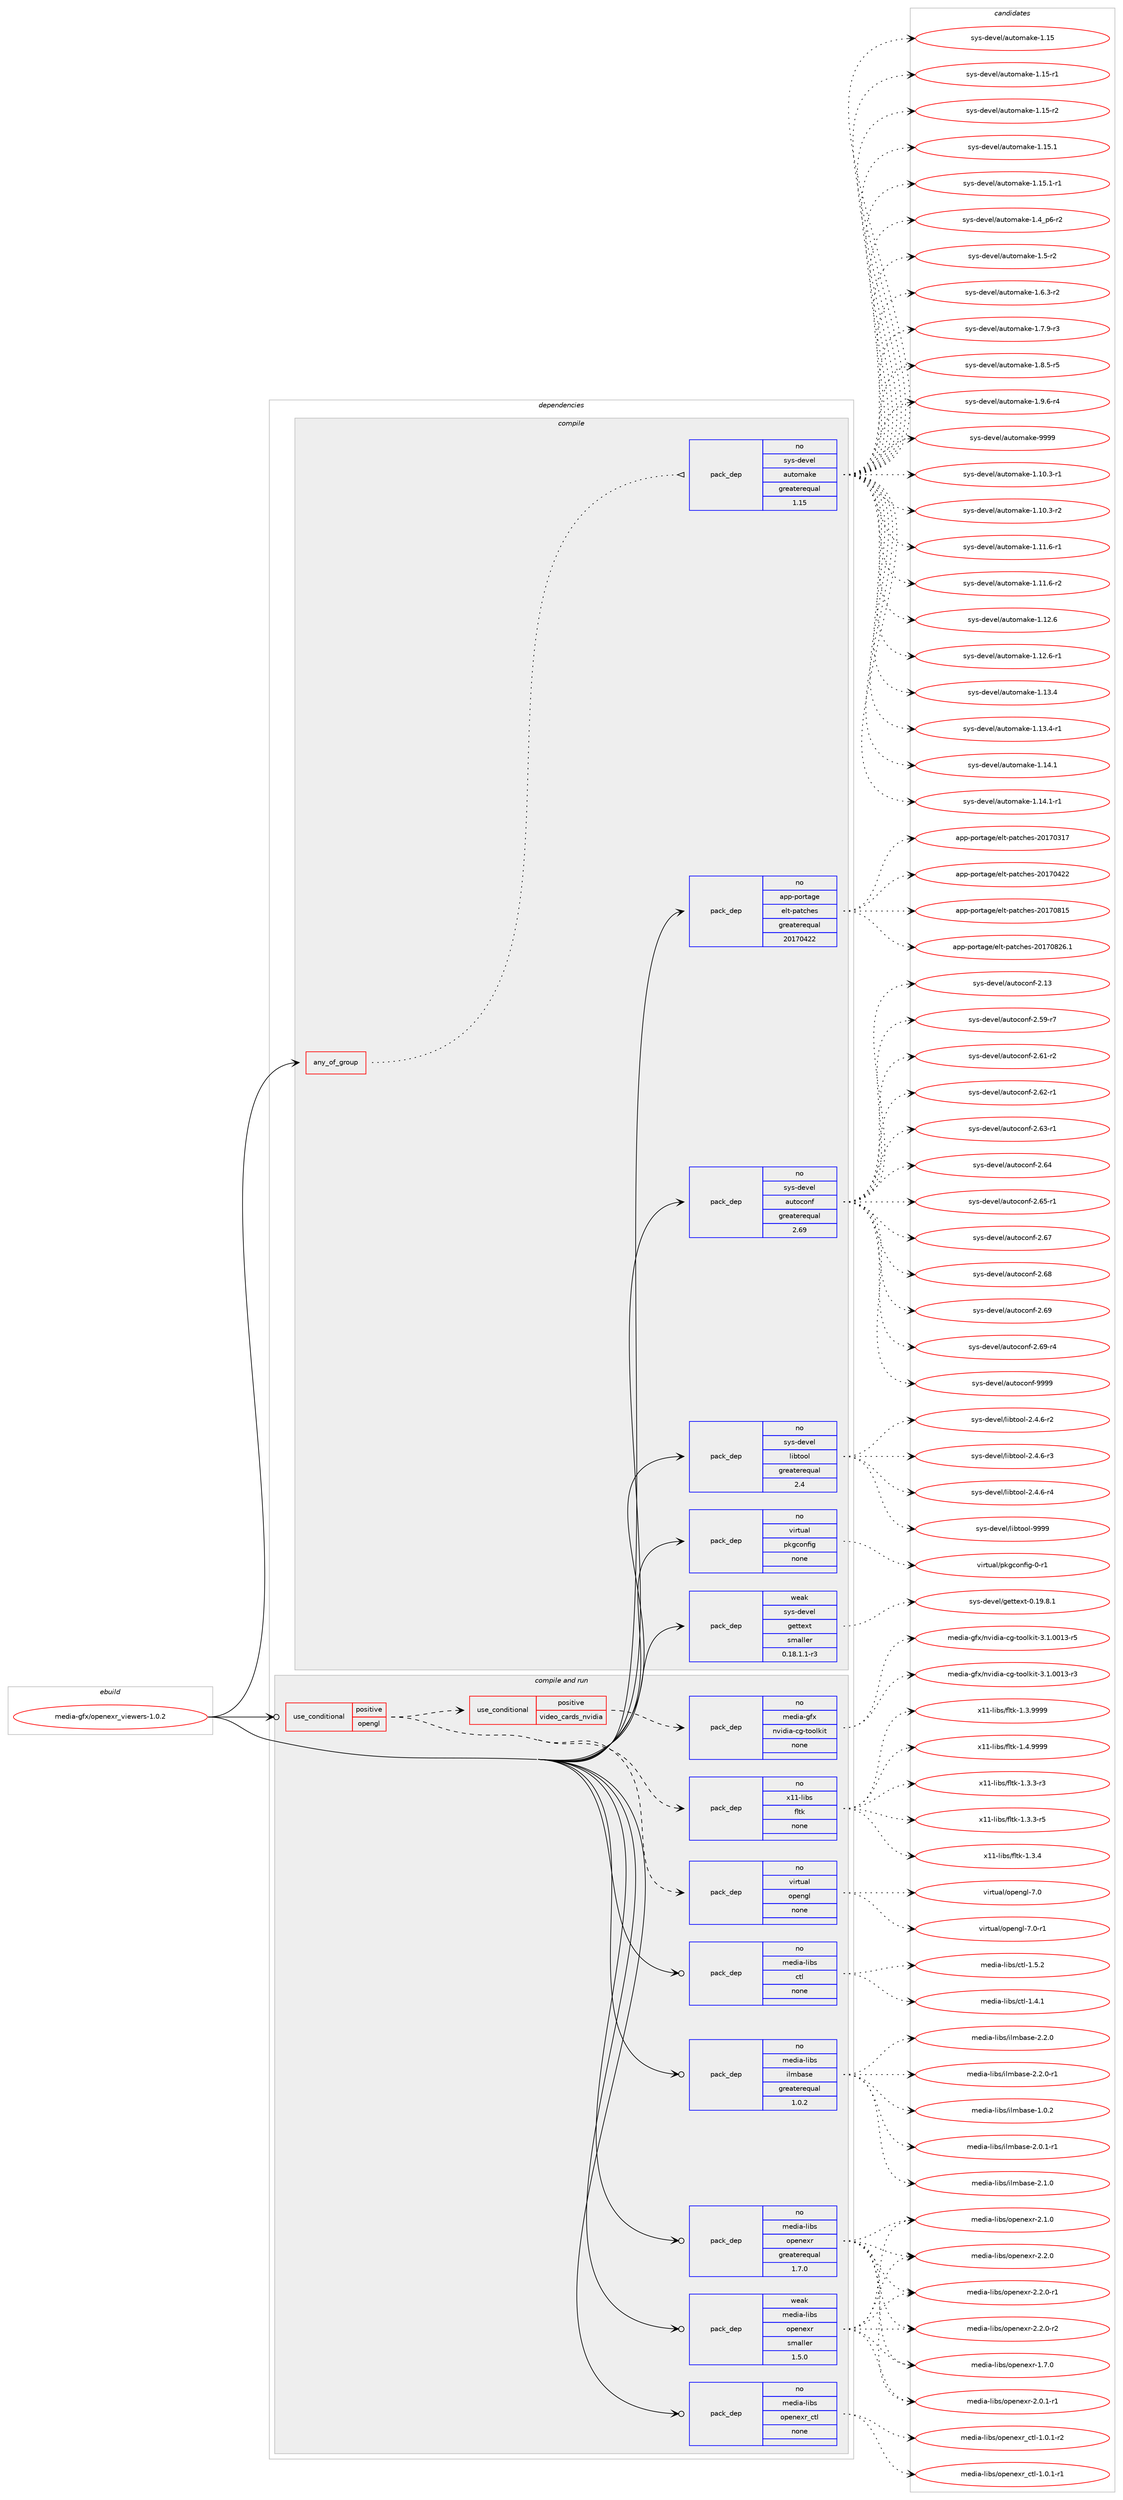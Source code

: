 digraph prolog {

# *************
# Graph options
# *************

newrank=true;
concentrate=true;
compound=true;
graph [rankdir=LR,fontname=Helvetica,fontsize=10,ranksep=1.5];#, ranksep=2.5, nodesep=0.2];
edge  [arrowhead=vee];
node  [fontname=Helvetica,fontsize=10];

# **********
# The ebuild
# **********

subgraph cluster_leftcol {
color=gray;
rank=same;
label=<<i>ebuild</i>>;
id [label="media-gfx/openexr_viewers-1.0.2", color=red, width=4, href="../media-gfx/openexr_viewers-1.0.2.svg"];
}

# ****************
# The dependencies
# ****************

subgraph cluster_midcol {
color=gray;
label=<<i>dependencies</i>>;
subgraph cluster_compile {
fillcolor="#eeeeee";
style=filled;
label=<<i>compile</i>>;
subgraph any5306 {
dependency356926 [label=<<TABLE BORDER="0" CELLBORDER="1" CELLSPACING="0" CELLPADDING="4"><TR><TD CELLPADDING="10">any_of_group</TD></TR></TABLE>>, shape=none, color=red];subgraph pack263153 {
dependency356927 [label=<<TABLE BORDER="0" CELLBORDER="1" CELLSPACING="0" CELLPADDING="4" WIDTH="220"><TR><TD ROWSPAN="6" CELLPADDING="30">pack_dep</TD></TR><TR><TD WIDTH="110">no</TD></TR><TR><TD>sys-devel</TD></TR><TR><TD>automake</TD></TR><TR><TD>greaterequal</TD></TR><TR><TD>1.15</TD></TR></TABLE>>, shape=none, color=blue];
}
dependency356926:e -> dependency356927:w [weight=20,style="dotted",arrowhead="oinv"];
}
id:e -> dependency356926:w [weight=20,style="solid",arrowhead="vee"];
subgraph pack263154 {
dependency356928 [label=<<TABLE BORDER="0" CELLBORDER="1" CELLSPACING="0" CELLPADDING="4" WIDTH="220"><TR><TD ROWSPAN="6" CELLPADDING="30">pack_dep</TD></TR><TR><TD WIDTH="110">no</TD></TR><TR><TD>app-portage</TD></TR><TR><TD>elt-patches</TD></TR><TR><TD>greaterequal</TD></TR><TR><TD>20170422</TD></TR></TABLE>>, shape=none, color=blue];
}
id:e -> dependency356928:w [weight=20,style="solid",arrowhead="vee"];
subgraph pack263155 {
dependency356929 [label=<<TABLE BORDER="0" CELLBORDER="1" CELLSPACING="0" CELLPADDING="4" WIDTH="220"><TR><TD ROWSPAN="6" CELLPADDING="30">pack_dep</TD></TR><TR><TD WIDTH="110">no</TD></TR><TR><TD>sys-devel</TD></TR><TR><TD>autoconf</TD></TR><TR><TD>greaterequal</TD></TR><TR><TD>2.69</TD></TR></TABLE>>, shape=none, color=blue];
}
id:e -> dependency356929:w [weight=20,style="solid",arrowhead="vee"];
subgraph pack263156 {
dependency356930 [label=<<TABLE BORDER="0" CELLBORDER="1" CELLSPACING="0" CELLPADDING="4" WIDTH="220"><TR><TD ROWSPAN="6" CELLPADDING="30">pack_dep</TD></TR><TR><TD WIDTH="110">no</TD></TR><TR><TD>sys-devel</TD></TR><TR><TD>libtool</TD></TR><TR><TD>greaterequal</TD></TR><TR><TD>2.4</TD></TR></TABLE>>, shape=none, color=blue];
}
id:e -> dependency356930:w [weight=20,style="solid",arrowhead="vee"];
subgraph pack263157 {
dependency356931 [label=<<TABLE BORDER="0" CELLBORDER="1" CELLSPACING="0" CELLPADDING="4" WIDTH="220"><TR><TD ROWSPAN="6" CELLPADDING="30">pack_dep</TD></TR><TR><TD WIDTH="110">no</TD></TR><TR><TD>virtual</TD></TR><TR><TD>pkgconfig</TD></TR><TR><TD>none</TD></TR><TR><TD></TD></TR></TABLE>>, shape=none, color=blue];
}
id:e -> dependency356931:w [weight=20,style="solid",arrowhead="vee"];
subgraph pack263158 {
dependency356932 [label=<<TABLE BORDER="0" CELLBORDER="1" CELLSPACING="0" CELLPADDING="4" WIDTH="220"><TR><TD ROWSPAN="6" CELLPADDING="30">pack_dep</TD></TR><TR><TD WIDTH="110">weak</TD></TR><TR><TD>sys-devel</TD></TR><TR><TD>gettext</TD></TR><TR><TD>smaller</TD></TR><TR><TD>0.18.1.1-r3</TD></TR></TABLE>>, shape=none, color=blue];
}
id:e -> dependency356932:w [weight=20,style="solid",arrowhead="vee"];
}
subgraph cluster_compileandrun {
fillcolor="#eeeeee";
style=filled;
label=<<i>compile and run</i>>;
subgraph cond88340 {
dependency356933 [label=<<TABLE BORDER="0" CELLBORDER="1" CELLSPACING="0" CELLPADDING="4"><TR><TD ROWSPAN="3" CELLPADDING="10">use_conditional</TD></TR><TR><TD>positive</TD></TR><TR><TD>opengl</TD></TR></TABLE>>, shape=none, color=red];
subgraph pack263159 {
dependency356934 [label=<<TABLE BORDER="0" CELLBORDER="1" CELLSPACING="0" CELLPADDING="4" WIDTH="220"><TR><TD ROWSPAN="6" CELLPADDING="30">pack_dep</TD></TR><TR><TD WIDTH="110">no</TD></TR><TR><TD>virtual</TD></TR><TR><TD>opengl</TD></TR><TR><TD>none</TD></TR><TR><TD></TD></TR></TABLE>>, shape=none, color=blue];
}
dependency356933:e -> dependency356934:w [weight=20,style="dashed",arrowhead="vee"];
subgraph pack263160 {
dependency356935 [label=<<TABLE BORDER="0" CELLBORDER="1" CELLSPACING="0" CELLPADDING="4" WIDTH="220"><TR><TD ROWSPAN="6" CELLPADDING="30">pack_dep</TD></TR><TR><TD WIDTH="110">no</TD></TR><TR><TD>x11-libs</TD></TR><TR><TD>fltk</TD></TR><TR><TD>none</TD></TR><TR><TD></TD></TR></TABLE>>, shape=none, color=blue];
}
dependency356933:e -> dependency356935:w [weight=20,style="dashed",arrowhead="vee"];
subgraph cond88341 {
dependency356936 [label=<<TABLE BORDER="0" CELLBORDER="1" CELLSPACING="0" CELLPADDING="4"><TR><TD ROWSPAN="3" CELLPADDING="10">use_conditional</TD></TR><TR><TD>positive</TD></TR><TR><TD>video_cards_nvidia</TD></TR></TABLE>>, shape=none, color=red];
subgraph pack263161 {
dependency356937 [label=<<TABLE BORDER="0" CELLBORDER="1" CELLSPACING="0" CELLPADDING="4" WIDTH="220"><TR><TD ROWSPAN="6" CELLPADDING="30">pack_dep</TD></TR><TR><TD WIDTH="110">no</TD></TR><TR><TD>media-gfx</TD></TR><TR><TD>nvidia-cg-toolkit</TD></TR><TR><TD>none</TD></TR><TR><TD></TD></TR></TABLE>>, shape=none, color=blue];
}
dependency356936:e -> dependency356937:w [weight=20,style="dashed",arrowhead="vee"];
}
dependency356933:e -> dependency356936:w [weight=20,style="dashed",arrowhead="vee"];
}
id:e -> dependency356933:w [weight=20,style="solid",arrowhead="odotvee"];
subgraph pack263162 {
dependency356938 [label=<<TABLE BORDER="0" CELLBORDER="1" CELLSPACING="0" CELLPADDING="4" WIDTH="220"><TR><TD ROWSPAN="6" CELLPADDING="30">pack_dep</TD></TR><TR><TD WIDTH="110">no</TD></TR><TR><TD>media-libs</TD></TR><TR><TD>ctl</TD></TR><TR><TD>none</TD></TR><TR><TD></TD></TR></TABLE>>, shape=none, color=blue];
}
id:e -> dependency356938:w [weight=20,style="solid",arrowhead="odotvee"];
subgraph pack263163 {
dependency356939 [label=<<TABLE BORDER="0" CELLBORDER="1" CELLSPACING="0" CELLPADDING="4" WIDTH="220"><TR><TD ROWSPAN="6" CELLPADDING="30">pack_dep</TD></TR><TR><TD WIDTH="110">no</TD></TR><TR><TD>media-libs</TD></TR><TR><TD>ilmbase</TD></TR><TR><TD>greaterequal</TD></TR><TR><TD>1.0.2</TD></TR></TABLE>>, shape=none, color=blue];
}
id:e -> dependency356939:w [weight=20,style="solid",arrowhead="odotvee"];
subgraph pack263164 {
dependency356940 [label=<<TABLE BORDER="0" CELLBORDER="1" CELLSPACING="0" CELLPADDING="4" WIDTH="220"><TR><TD ROWSPAN="6" CELLPADDING="30">pack_dep</TD></TR><TR><TD WIDTH="110">no</TD></TR><TR><TD>media-libs</TD></TR><TR><TD>openexr</TD></TR><TR><TD>greaterequal</TD></TR><TR><TD>1.7.0</TD></TR></TABLE>>, shape=none, color=blue];
}
id:e -> dependency356940:w [weight=20,style="solid",arrowhead="odotvee"];
subgraph pack263165 {
dependency356941 [label=<<TABLE BORDER="0" CELLBORDER="1" CELLSPACING="0" CELLPADDING="4" WIDTH="220"><TR><TD ROWSPAN="6" CELLPADDING="30">pack_dep</TD></TR><TR><TD WIDTH="110">no</TD></TR><TR><TD>media-libs</TD></TR><TR><TD>openexr_ctl</TD></TR><TR><TD>none</TD></TR><TR><TD></TD></TR></TABLE>>, shape=none, color=blue];
}
id:e -> dependency356941:w [weight=20,style="solid",arrowhead="odotvee"];
subgraph pack263166 {
dependency356942 [label=<<TABLE BORDER="0" CELLBORDER="1" CELLSPACING="0" CELLPADDING="4" WIDTH="220"><TR><TD ROWSPAN="6" CELLPADDING="30">pack_dep</TD></TR><TR><TD WIDTH="110">weak</TD></TR><TR><TD>media-libs</TD></TR><TR><TD>openexr</TD></TR><TR><TD>smaller</TD></TR><TR><TD>1.5.0</TD></TR></TABLE>>, shape=none, color=blue];
}
id:e -> dependency356942:w [weight=20,style="solid",arrowhead="odotvee"];
}
subgraph cluster_run {
fillcolor="#eeeeee";
style=filled;
label=<<i>run</i>>;
}
}

# **************
# The candidates
# **************

subgraph cluster_choices {
rank=same;
color=gray;
label=<<i>candidates</i>>;

subgraph choice263153 {
color=black;
nodesep=1;
choice11512111545100101118101108479711711611110997107101454946494846514511449 [label="sys-devel/automake-1.10.3-r1", color=red, width=4,href="../sys-devel/automake-1.10.3-r1.svg"];
choice11512111545100101118101108479711711611110997107101454946494846514511450 [label="sys-devel/automake-1.10.3-r2", color=red, width=4,href="../sys-devel/automake-1.10.3-r2.svg"];
choice11512111545100101118101108479711711611110997107101454946494946544511449 [label="sys-devel/automake-1.11.6-r1", color=red, width=4,href="../sys-devel/automake-1.11.6-r1.svg"];
choice11512111545100101118101108479711711611110997107101454946494946544511450 [label="sys-devel/automake-1.11.6-r2", color=red, width=4,href="../sys-devel/automake-1.11.6-r2.svg"];
choice1151211154510010111810110847971171161111099710710145494649504654 [label="sys-devel/automake-1.12.6", color=red, width=4,href="../sys-devel/automake-1.12.6.svg"];
choice11512111545100101118101108479711711611110997107101454946495046544511449 [label="sys-devel/automake-1.12.6-r1", color=red, width=4,href="../sys-devel/automake-1.12.6-r1.svg"];
choice1151211154510010111810110847971171161111099710710145494649514652 [label="sys-devel/automake-1.13.4", color=red, width=4,href="../sys-devel/automake-1.13.4.svg"];
choice11512111545100101118101108479711711611110997107101454946495146524511449 [label="sys-devel/automake-1.13.4-r1", color=red, width=4,href="../sys-devel/automake-1.13.4-r1.svg"];
choice1151211154510010111810110847971171161111099710710145494649524649 [label="sys-devel/automake-1.14.1", color=red, width=4,href="../sys-devel/automake-1.14.1.svg"];
choice11512111545100101118101108479711711611110997107101454946495246494511449 [label="sys-devel/automake-1.14.1-r1", color=red, width=4,href="../sys-devel/automake-1.14.1-r1.svg"];
choice115121115451001011181011084797117116111109971071014549464953 [label="sys-devel/automake-1.15", color=red, width=4,href="../sys-devel/automake-1.15.svg"];
choice1151211154510010111810110847971171161111099710710145494649534511449 [label="sys-devel/automake-1.15-r1", color=red, width=4,href="../sys-devel/automake-1.15-r1.svg"];
choice1151211154510010111810110847971171161111099710710145494649534511450 [label="sys-devel/automake-1.15-r2", color=red, width=4,href="../sys-devel/automake-1.15-r2.svg"];
choice1151211154510010111810110847971171161111099710710145494649534649 [label="sys-devel/automake-1.15.1", color=red, width=4,href="../sys-devel/automake-1.15.1.svg"];
choice11512111545100101118101108479711711611110997107101454946495346494511449 [label="sys-devel/automake-1.15.1-r1", color=red, width=4,href="../sys-devel/automake-1.15.1-r1.svg"];
choice115121115451001011181011084797117116111109971071014549465295112544511450 [label="sys-devel/automake-1.4_p6-r2", color=red, width=4,href="../sys-devel/automake-1.4_p6-r2.svg"];
choice11512111545100101118101108479711711611110997107101454946534511450 [label="sys-devel/automake-1.5-r2", color=red, width=4,href="../sys-devel/automake-1.5-r2.svg"];
choice115121115451001011181011084797117116111109971071014549465446514511450 [label="sys-devel/automake-1.6.3-r2", color=red, width=4,href="../sys-devel/automake-1.6.3-r2.svg"];
choice115121115451001011181011084797117116111109971071014549465546574511451 [label="sys-devel/automake-1.7.9-r3", color=red, width=4,href="../sys-devel/automake-1.7.9-r3.svg"];
choice115121115451001011181011084797117116111109971071014549465646534511453 [label="sys-devel/automake-1.8.5-r5", color=red, width=4,href="../sys-devel/automake-1.8.5-r5.svg"];
choice115121115451001011181011084797117116111109971071014549465746544511452 [label="sys-devel/automake-1.9.6-r4", color=red, width=4,href="../sys-devel/automake-1.9.6-r4.svg"];
choice115121115451001011181011084797117116111109971071014557575757 [label="sys-devel/automake-9999", color=red, width=4,href="../sys-devel/automake-9999.svg"];
dependency356927:e -> choice11512111545100101118101108479711711611110997107101454946494846514511449:w [style=dotted,weight="100"];
dependency356927:e -> choice11512111545100101118101108479711711611110997107101454946494846514511450:w [style=dotted,weight="100"];
dependency356927:e -> choice11512111545100101118101108479711711611110997107101454946494946544511449:w [style=dotted,weight="100"];
dependency356927:e -> choice11512111545100101118101108479711711611110997107101454946494946544511450:w [style=dotted,weight="100"];
dependency356927:e -> choice1151211154510010111810110847971171161111099710710145494649504654:w [style=dotted,weight="100"];
dependency356927:e -> choice11512111545100101118101108479711711611110997107101454946495046544511449:w [style=dotted,weight="100"];
dependency356927:e -> choice1151211154510010111810110847971171161111099710710145494649514652:w [style=dotted,weight="100"];
dependency356927:e -> choice11512111545100101118101108479711711611110997107101454946495146524511449:w [style=dotted,weight="100"];
dependency356927:e -> choice1151211154510010111810110847971171161111099710710145494649524649:w [style=dotted,weight="100"];
dependency356927:e -> choice11512111545100101118101108479711711611110997107101454946495246494511449:w [style=dotted,weight="100"];
dependency356927:e -> choice115121115451001011181011084797117116111109971071014549464953:w [style=dotted,weight="100"];
dependency356927:e -> choice1151211154510010111810110847971171161111099710710145494649534511449:w [style=dotted,weight="100"];
dependency356927:e -> choice1151211154510010111810110847971171161111099710710145494649534511450:w [style=dotted,weight="100"];
dependency356927:e -> choice1151211154510010111810110847971171161111099710710145494649534649:w [style=dotted,weight="100"];
dependency356927:e -> choice11512111545100101118101108479711711611110997107101454946495346494511449:w [style=dotted,weight="100"];
dependency356927:e -> choice115121115451001011181011084797117116111109971071014549465295112544511450:w [style=dotted,weight="100"];
dependency356927:e -> choice11512111545100101118101108479711711611110997107101454946534511450:w [style=dotted,weight="100"];
dependency356927:e -> choice115121115451001011181011084797117116111109971071014549465446514511450:w [style=dotted,weight="100"];
dependency356927:e -> choice115121115451001011181011084797117116111109971071014549465546574511451:w [style=dotted,weight="100"];
dependency356927:e -> choice115121115451001011181011084797117116111109971071014549465646534511453:w [style=dotted,weight="100"];
dependency356927:e -> choice115121115451001011181011084797117116111109971071014549465746544511452:w [style=dotted,weight="100"];
dependency356927:e -> choice115121115451001011181011084797117116111109971071014557575757:w [style=dotted,weight="100"];
}
subgraph choice263154 {
color=black;
nodesep=1;
choice97112112451121111141169710310147101108116451129711699104101115455048495548514955 [label="app-portage/elt-patches-20170317", color=red, width=4,href="../app-portage/elt-patches-20170317.svg"];
choice97112112451121111141169710310147101108116451129711699104101115455048495548525050 [label="app-portage/elt-patches-20170422", color=red, width=4,href="../app-portage/elt-patches-20170422.svg"];
choice97112112451121111141169710310147101108116451129711699104101115455048495548564953 [label="app-portage/elt-patches-20170815", color=red, width=4,href="../app-portage/elt-patches-20170815.svg"];
choice971121124511211111411697103101471011081164511297116991041011154550484955485650544649 [label="app-portage/elt-patches-20170826.1", color=red, width=4,href="../app-portage/elt-patches-20170826.1.svg"];
dependency356928:e -> choice97112112451121111141169710310147101108116451129711699104101115455048495548514955:w [style=dotted,weight="100"];
dependency356928:e -> choice97112112451121111141169710310147101108116451129711699104101115455048495548525050:w [style=dotted,weight="100"];
dependency356928:e -> choice97112112451121111141169710310147101108116451129711699104101115455048495548564953:w [style=dotted,weight="100"];
dependency356928:e -> choice971121124511211111411697103101471011081164511297116991041011154550484955485650544649:w [style=dotted,weight="100"];
}
subgraph choice263155 {
color=black;
nodesep=1;
choice115121115451001011181011084797117116111991111101024550464951 [label="sys-devel/autoconf-2.13", color=red, width=4,href="../sys-devel/autoconf-2.13.svg"];
choice1151211154510010111810110847971171161119911111010245504653574511455 [label="sys-devel/autoconf-2.59-r7", color=red, width=4,href="../sys-devel/autoconf-2.59-r7.svg"];
choice1151211154510010111810110847971171161119911111010245504654494511450 [label="sys-devel/autoconf-2.61-r2", color=red, width=4,href="../sys-devel/autoconf-2.61-r2.svg"];
choice1151211154510010111810110847971171161119911111010245504654504511449 [label="sys-devel/autoconf-2.62-r1", color=red, width=4,href="../sys-devel/autoconf-2.62-r1.svg"];
choice1151211154510010111810110847971171161119911111010245504654514511449 [label="sys-devel/autoconf-2.63-r1", color=red, width=4,href="../sys-devel/autoconf-2.63-r1.svg"];
choice115121115451001011181011084797117116111991111101024550465452 [label="sys-devel/autoconf-2.64", color=red, width=4,href="../sys-devel/autoconf-2.64.svg"];
choice1151211154510010111810110847971171161119911111010245504654534511449 [label="sys-devel/autoconf-2.65-r1", color=red, width=4,href="../sys-devel/autoconf-2.65-r1.svg"];
choice115121115451001011181011084797117116111991111101024550465455 [label="sys-devel/autoconf-2.67", color=red, width=4,href="../sys-devel/autoconf-2.67.svg"];
choice115121115451001011181011084797117116111991111101024550465456 [label="sys-devel/autoconf-2.68", color=red, width=4,href="../sys-devel/autoconf-2.68.svg"];
choice115121115451001011181011084797117116111991111101024550465457 [label="sys-devel/autoconf-2.69", color=red, width=4,href="../sys-devel/autoconf-2.69.svg"];
choice1151211154510010111810110847971171161119911111010245504654574511452 [label="sys-devel/autoconf-2.69-r4", color=red, width=4,href="../sys-devel/autoconf-2.69-r4.svg"];
choice115121115451001011181011084797117116111991111101024557575757 [label="sys-devel/autoconf-9999", color=red, width=4,href="../sys-devel/autoconf-9999.svg"];
dependency356929:e -> choice115121115451001011181011084797117116111991111101024550464951:w [style=dotted,weight="100"];
dependency356929:e -> choice1151211154510010111810110847971171161119911111010245504653574511455:w [style=dotted,weight="100"];
dependency356929:e -> choice1151211154510010111810110847971171161119911111010245504654494511450:w [style=dotted,weight="100"];
dependency356929:e -> choice1151211154510010111810110847971171161119911111010245504654504511449:w [style=dotted,weight="100"];
dependency356929:e -> choice1151211154510010111810110847971171161119911111010245504654514511449:w [style=dotted,weight="100"];
dependency356929:e -> choice115121115451001011181011084797117116111991111101024550465452:w [style=dotted,weight="100"];
dependency356929:e -> choice1151211154510010111810110847971171161119911111010245504654534511449:w [style=dotted,weight="100"];
dependency356929:e -> choice115121115451001011181011084797117116111991111101024550465455:w [style=dotted,weight="100"];
dependency356929:e -> choice115121115451001011181011084797117116111991111101024550465456:w [style=dotted,weight="100"];
dependency356929:e -> choice115121115451001011181011084797117116111991111101024550465457:w [style=dotted,weight="100"];
dependency356929:e -> choice1151211154510010111810110847971171161119911111010245504654574511452:w [style=dotted,weight="100"];
dependency356929:e -> choice115121115451001011181011084797117116111991111101024557575757:w [style=dotted,weight="100"];
}
subgraph choice263156 {
color=black;
nodesep=1;
choice1151211154510010111810110847108105981161111111084550465246544511450 [label="sys-devel/libtool-2.4.6-r2", color=red, width=4,href="../sys-devel/libtool-2.4.6-r2.svg"];
choice1151211154510010111810110847108105981161111111084550465246544511451 [label="sys-devel/libtool-2.4.6-r3", color=red, width=4,href="../sys-devel/libtool-2.4.6-r3.svg"];
choice1151211154510010111810110847108105981161111111084550465246544511452 [label="sys-devel/libtool-2.4.6-r4", color=red, width=4,href="../sys-devel/libtool-2.4.6-r4.svg"];
choice1151211154510010111810110847108105981161111111084557575757 [label="sys-devel/libtool-9999", color=red, width=4,href="../sys-devel/libtool-9999.svg"];
dependency356930:e -> choice1151211154510010111810110847108105981161111111084550465246544511450:w [style=dotted,weight="100"];
dependency356930:e -> choice1151211154510010111810110847108105981161111111084550465246544511451:w [style=dotted,weight="100"];
dependency356930:e -> choice1151211154510010111810110847108105981161111111084550465246544511452:w [style=dotted,weight="100"];
dependency356930:e -> choice1151211154510010111810110847108105981161111111084557575757:w [style=dotted,weight="100"];
}
subgraph choice263157 {
color=black;
nodesep=1;
choice11810511411611797108471121071039911111010210510345484511449 [label="virtual/pkgconfig-0-r1", color=red, width=4,href="../virtual/pkgconfig-0-r1.svg"];
dependency356931:e -> choice11810511411611797108471121071039911111010210510345484511449:w [style=dotted,weight="100"];
}
subgraph choice263158 {
color=black;
nodesep=1;
choice1151211154510010111810110847103101116116101120116454846495746564649 [label="sys-devel/gettext-0.19.8.1", color=red, width=4,href="../sys-devel/gettext-0.19.8.1.svg"];
dependency356932:e -> choice1151211154510010111810110847103101116116101120116454846495746564649:w [style=dotted,weight="100"];
}
subgraph choice263159 {
color=black;
nodesep=1;
choice118105114116117971084711111210111010310845554648 [label="virtual/opengl-7.0", color=red, width=4,href="../virtual/opengl-7.0.svg"];
choice1181051141161179710847111112101110103108455546484511449 [label="virtual/opengl-7.0-r1", color=red, width=4,href="../virtual/opengl-7.0-r1.svg"];
dependency356934:e -> choice118105114116117971084711111210111010310845554648:w [style=dotted,weight="100"];
dependency356934:e -> choice1181051141161179710847111112101110103108455546484511449:w [style=dotted,weight="100"];
}
subgraph choice263160 {
color=black;
nodesep=1;
choice12049494510810598115471021081161074549465146514511451 [label="x11-libs/fltk-1.3.3-r3", color=red, width=4,href="../x11-libs/fltk-1.3.3-r3.svg"];
choice12049494510810598115471021081161074549465146514511453 [label="x11-libs/fltk-1.3.3-r5", color=red, width=4,href="../x11-libs/fltk-1.3.3-r5.svg"];
choice1204949451081059811547102108116107454946514652 [label="x11-libs/fltk-1.3.4", color=red, width=4,href="../x11-libs/fltk-1.3.4.svg"];
choice1204949451081059811547102108116107454946514657575757 [label="x11-libs/fltk-1.3.9999", color=red, width=4,href="../x11-libs/fltk-1.3.9999.svg"];
choice1204949451081059811547102108116107454946524657575757 [label="x11-libs/fltk-1.4.9999", color=red, width=4,href="../x11-libs/fltk-1.4.9999.svg"];
dependency356935:e -> choice12049494510810598115471021081161074549465146514511451:w [style=dotted,weight="100"];
dependency356935:e -> choice12049494510810598115471021081161074549465146514511453:w [style=dotted,weight="100"];
dependency356935:e -> choice1204949451081059811547102108116107454946514652:w [style=dotted,weight="100"];
dependency356935:e -> choice1204949451081059811547102108116107454946514657575757:w [style=dotted,weight="100"];
dependency356935:e -> choice1204949451081059811547102108116107454946524657575757:w [style=dotted,weight="100"];
}
subgraph choice263161 {
color=black;
nodesep=1;
choice109101100105974510310212047110118105100105974599103451161111111081071051164551464946484849514511451 [label="media-gfx/nvidia-cg-toolkit-3.1.0013-r3", color=red, width=4,href="../media-gfx/nvidia-cg-toolkit-3.1.0013-r3.svg"];
choice109101100105974510310212047110118105100105974599103451161111111081071051164551464946484849514511453 [label="media-gfx/nvidia-cg-toolkit-3.1.0013-r5", color=red, width=4,href="../media-gfx/nvidia-cg-toolkit-3.1.0013-r5.svg"];
dependency356937:e -> choice109101100105974510310212047110118105100105974599103451161111111081071051164551464946484849514511451:w [style=dotted,weight="100"];
dependency356937:e -> choice109101100105974510310212047110118105100105974599103451161111111081071051164551464946484849514511453:w [style=dotted,weight="100"];
}
subgraph choice263162 {
color=black;
nodesep=1;
choice1091011001059745108105981154799116108454946524649 [label="media-libs/ctl-1.4.1", color=red, width=4,href="../media-libs/ctl-1.4.1.svg"];
choice1091011001059745108105981154799116108454946534650 [label="media-libs/ctl-1.5.2", color=red, width=4,href="../media-libs/ctl-1.5.2.svg"];
dependency356938:e -> choice1091011001059745108105981154799116108454946524649:w [style=dotted,weight="100"];
dependency356938:e -> choice1091011001059745108105981154799116108454946534650:w [style=dotted,weight="100"];
}
subgraph choice263163 {
color=black;
nodesep=1;
choice109101100105974510810598115471051081099897115101454946484650 [label="media-libs/ilmbase-1.0.2", color=red, width=4,href="../media-libs/ilmbase-1.0.2.svg"];
choice1091011001059745108105981154710510810998971151014550464846494511449 [label="media-libs/ilmbase-2.0.1-r1", color=red, width=4,href="../media-libs/ilmbase-2.0.1-r1.svg"];
choice109101100105974510810598115471051081099897115101455046494648 [label="media-libs/ilmbase-2.1.0", color=red, width=4,href="../media-libs/ilmbase-2.1.0.svg"];
choice109101100105974510810598115471051081099897115101455046504648 [label="media-libs/ilmbase-2.2.0", color=red, width=4,href="../media-libs/ilmbase-2.2.0.svg"];
choice1091011001059745108105981154710510810998971151014550465046484511449 [label="media-libs/ilmbase-2.2.0-r1", color=red, width=4,href="../media-libs/ilmbase-2.2.0-r1.svg"];
dependency356939:e -> choice109101100105974510810598115471051081099897115101454946484650:w [style=dotted,weight="100"];
dependency356939:e -> choice1091011001059745108105981154710510810998971151014550464846494511449:w [style=dotted,weight="100"];
dependency356939:e -> choice109101100105974510810598115471051081099897115101455046494648:w [style=dotted,weight="100"];
dependency356939:e -> choice109101100105974510810598115471051081099897115101455046504648:w [style=dotted,weight="100"];
dependency356939:e -> choice1091011001059745108105981154710510810998971151014550465046484511449:w [style=dotted,weight="100"];
}
subgraph choice263164 {
color=black;
nodesep=1;
choice10910110010597451081059811547111112101110101120114454946554648 [label="media-libs/openexr-1.7.0", color=red, width=4,href="../media-libs/openexr-1.7.0.svg"];
choice109101100105974510810598115471111121011101011201144550464846494511449 [label="media-libs/openexr-2.0.1-r1", color=red, width=4,href="../media-libs/openexr-2.0.1-r1.svg"];
choice10910110010597451081059811547111112101110101120114455046494648 [label="media-libs/openexr-2.1.0", color=red, width=4,href="../media-libs/openexr-2.1.0.svg"];
choice10910110010597451081059811547111112101110101120114455046504648 [label="media-libs/openexr-2.2.0", color=red, width=4,href="../media-libs/openexr-2.2.0.svg"];
choice109101100105974510810598115471111121011101011201144550465046484511449 [label="media-libs/openexr-2.2.0-r1", color=red, width=4,href="../media-libs/openexr-2.2.0-r1.svg"];
choice109101100105974510810598115471111121011101011201144550465046484511450 [label="media-libs/openexr-2.2.0-r2", color=red, width=4,href="../media-libs/openexr-2.2.0-r2.svg"];
dependency356940:e -> choice10910110010597451081059811547111112101110101120114454946554648:w [style=dotted,weight="100"];
dependency356940:e -> choice109101100105974510810598115471111121011101011201144550464846494511449:w [style=dotted,weight="100"];
dependency356940:e -> choice10910110010597451081059811547111112101110101120114455046494648:w [style=dotted,weight="100"];
dependency356940:e -> choice10910110010597451081059811547111112101110101120114455046504648:w [style=dotted,weight="100"];
dependency356940:e -> choice109101100105974510810598115471111121011101011201144550465046484511449:w [style=dotted,weight="100"];
dependency356940:e -> choice109101100105974510810598115471111121011101011201144550465046484511450:w [style=dotted,weight="100"];
}
subgraph choice263165 {
color=black;
nodesep=1;
choice1091011001059745108105981154711111210111010112011495991161084549464846494511449 [label="media-libs/openexr_ctl-1.0.1-r1", color=red, width=4,href="../media-libs/openexr_ctl-1.0.1-r1.svg"];
choice1091011001059745108105981154711111210111010112011495991161084549464846494511450 [label="media-libs/openexr_ctl-1.0.1-r2", color=red, width=4,href="../media-libs/openexr_ctl-1.0.1-r2.svg"];
dependency356941:e -> choice1091011001059745108105981154711111210111010112011495991161084549464846494511449:w [style=dotted,weight="100"];
dependency356941:e -> choice1091011001059745108105981154711111210111010112011495991161084549464846494511450:w [style=dotted,weight="100"];
}
subgraph choice263166 {
color=black;
nodesep=1;
choice10910110010597451081059811547111112101110101120114454946554648 [label="media-libs/openexr-1.7.0", color=red, width=4,href="../media-libs/openexr-1.7.0.svg"];
choice109101100105974510810598115471111121011101011201144550464846494511449 [label="media-libs/openexr-2.0.1-r1", color=red, width=4,href="../media-libs/openexr-2.0.1-r1.svg"];
choice10910110010597451081059811547111112101110101120114455046494648 [label="media-libs/openexr-2.1.0", color=red, width=4,href="../media-libs/openexr-2.1.0.svg"];
choice10910110010597451081059811547111112101110101120114455046504648 [label="media-libs/openexr-2.2.0", color=red, width=4,href="../media-libs/openexr-2.2.0.svg"];
choice109101100105974510810598115471111121011101011201144550465046484511449 [label="media-libs/openexr-2.2.0-r1", color=red, width=4,href="../media-libs/openexr-2.2.0-r1.svg"];
choice109101100105974510810598115471111121011101011201144550465046484511450 [label="media-libs/openexr-2.2.0-r2", color=red, width=4,href="../media-libs/openexr-2.2.0-r2.svg"];
dependency356942:e -> choice10910110010597451081059811547111112101110101120114454946554648:w [style=dotted,weight="100"];
dependency356942:e -> choice109101100105974510810598115471111121011101011201144550464846494511449:w [style=dotted,weight="100"];
dependency356942:e -> choice10910110010597451081059811547111112101110101120114455046494648:w [style=dotted,weight="100"];
dependency356942:e -> choice10910110010597451081059811547111112101110101120114455046504648:w [style=dotted,weight="100"];
dependency356942:e -> choice109101100105974510810598115471111121011101011201144550465046484511449:w [style=dotted,weight="100"];
dependency356942:e -> choice109101100105974510810598115471111121011101011201144550465046484511450:w [style=dotted,weight="100"];
}
}

}
